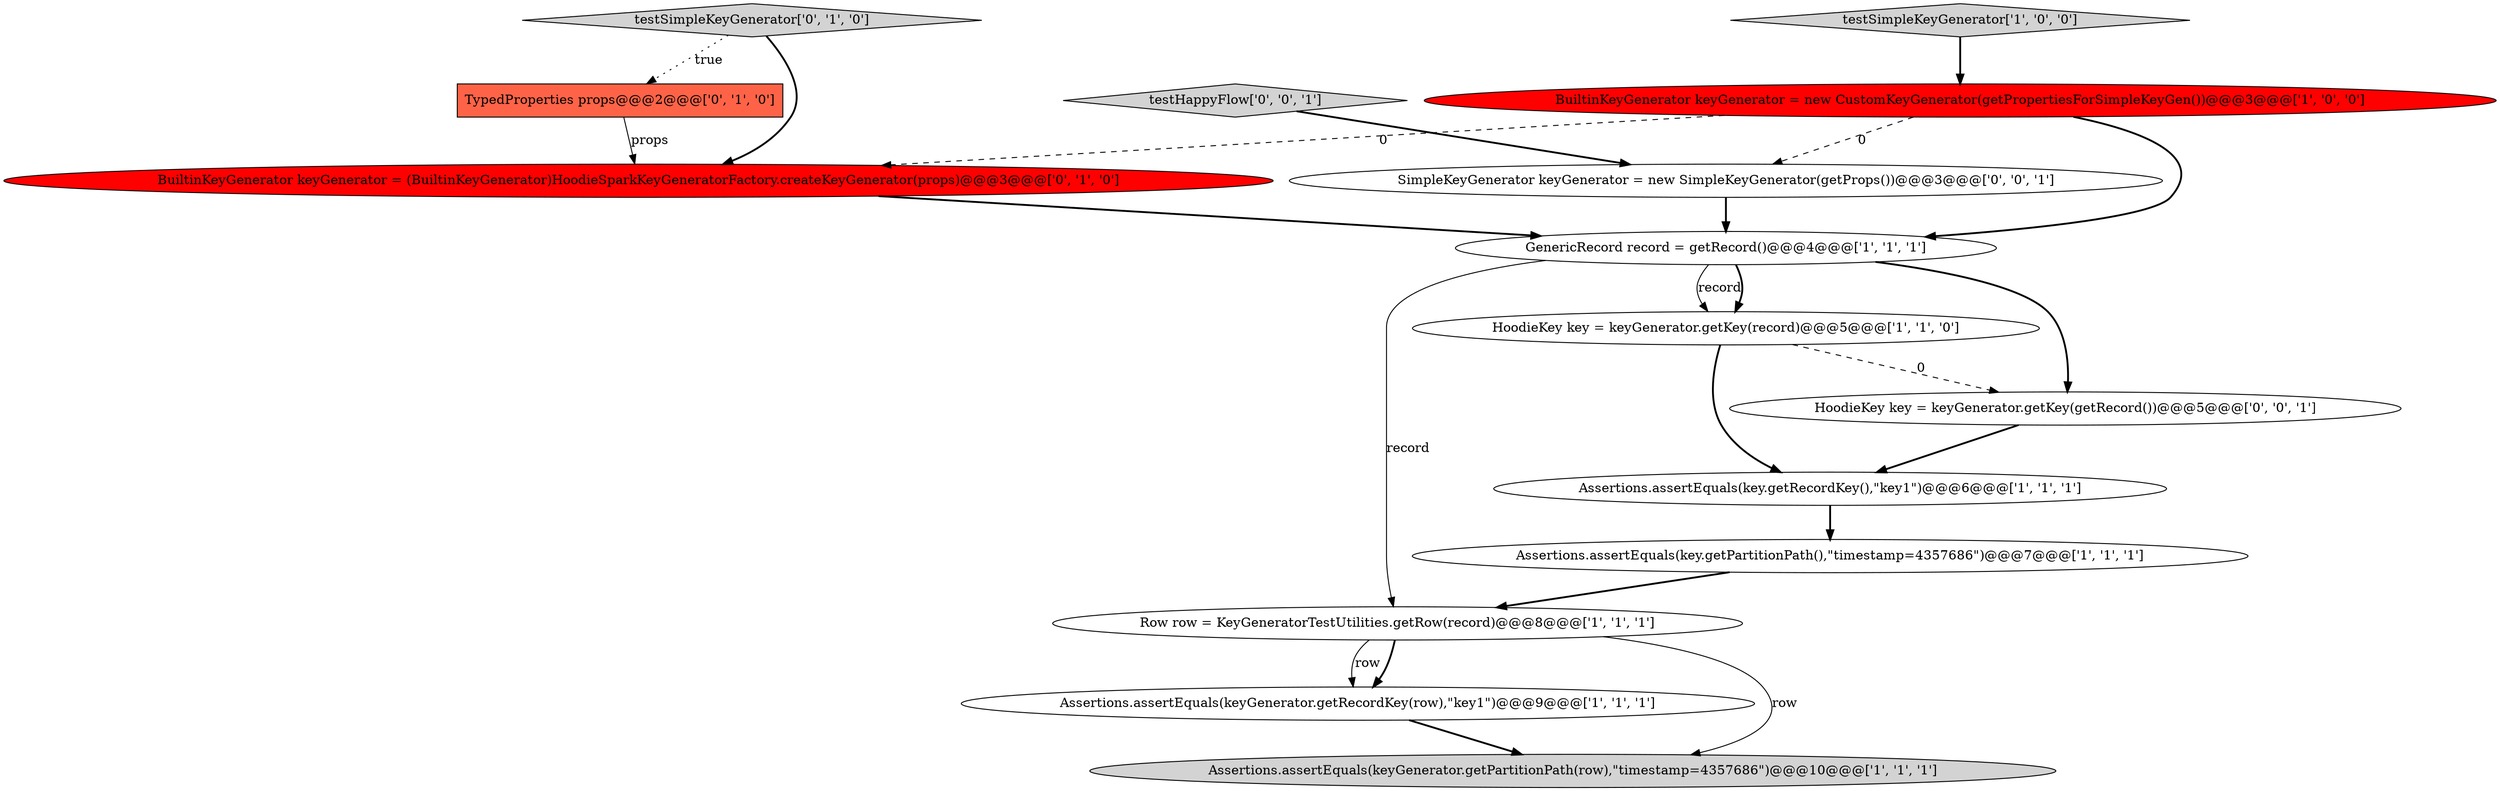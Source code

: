 digraph {
13 [style = filled, label = "testHappyFlow['0', '0', '1']", fillcolor = lightgray, shape = diamond image = "AAA0AAABBB3BBB"];
9 [style = filled, label = "TypedProperties props@@@2@@@['0', '1', '0']", fillcolor = tomato, shape = box image = "AAA1AAABBB2BBB"];
1 [style = filled, label = "Assertions.assertEquals(keyGenerator.getRecordKey(row),\"key1\")@@@9@@@['1', '1', '1']", fillcolor = white, shape = ellipse image = "AAA0AAABBB1BBB"];
3 [style = filled, label = "GenericRecord record = getRecord()@@@4@@@['1', '1', '1']", fillcolor = white, shape = ellipse image = "AAA0AAABBB1BBB"];
8 [style = filled, label = "Assertions.assertEquals(key.getPartitionPath(),\"timestamp=4357686\")@@@7@@@['1', '1', '1']", fillcolor = white, shape = ellipse image = "AAA0AAABBB1BBB"];
4 [style = filled, label = "testSimpleKeyGenerator['1', '0', '0']", fillcolor = lightgray, shape = diamond image = "AAA0AAABBB1BBB"];
10 [style = filled, label = "BuiltinKeyGenerator keyGenerator = (BuiltinKeyGenerator)HoodieSparkKeyGeneratorFactory.createKeyGenerator(props)@@@3@@@['0', '1', '0']", fillcolor = red, shape = ellipse image = "AAA1AAABBB2BBB"];
14 [style = filled, label = "HoodieKey key = keyGenerator.getKey(getRecord())@@@5@@@['0', '0', '1']", fillcolor = white, shape = ellipse image = "AAA0AAABBB3BBB"];
12 [style = filled, label = "SimpleKeyGenerator keyGenerator = new SimpleKeyGenerator(getProps())@@@3@@@['0', '0', '1']", fillcolor = white, shape = ellipse image = "AAA0AAABBB3BBB"];
11 [style = filled, label = "testSimpleKeyGenerator['0', '1', '0']", fillcolor = lightgray, shape = diamond image = "AAA0AAABBB2BBB"];
7 [style = filled, label = "Row row = KeyGeneratorTestUtilities.getRow(record)@@@8@@@['1', '1', '1']", fillcolor = white, shape = ellipse image = "AAA0AAABBB1BBB"];
0 [style = filled, label = "HoodieKey key = keyGenerator.getKey(record)@@@5@@@['1', '1', '0']", fillcolor = white, shape = ellipse image = "AAA0AAABBB1BBB"];
5 [style = filled, label = "Assertions.assertEquals(keyGenerator.getPartitionPath(row),\"timestamp=4357686\")@@@10@@@['1', '1', '1']", fillcolor = lightgray, shape = ellipse image = "AAA0AAABBB1BBB"];
6 [style = filled, label = "BuiltinKeyGenerator keyGenerator = new CustomKeyGenerator(getPropertiesForSimpleKeyGen())@@@3@@@['1', '0', '0']", fillcolor = red, shape = ellipse image = "AAA1AAABBB1BBB"];
2 [style = filled, label = "Assertions.assertEquals(key.getRecordKey(),\"key1\")@@@6@@@['1', '1', '1']", fillcolor = white, shape = ellipse image = "AAA0AAABBB1BBB"];
1->5 [style = bold, label=""];
6->3 [style = bold, label=""];
7->1 [style = bold, label=""];
4->6 [style = bold, label=""];
3->14 [style = bold, label=""];
0->2 [style = bold, label=""];
10->3 [style = bold, label=""];
11->9 [style = dotted, label="true"];
3->0 [style = solid, label="record"];
3->0 [style = bold, label=""];
8->7 [style = bold, label=""];
6->10 [style = dashed, label="0"];
7->1 [style = solid, label="row"];
6->12 [style = dashed, label="0"];
0->14 [style = dashed, label="0"];
13->12 [style = bold, label=""];
11->10 [style = bold, label=""];
3->7 [style = solid, label="record"];
7->5 [style = solid, label="row"];
14->2 [style = bold, label=""];
12->3 [style = bold, label=""];
2->8 [style = bold, label=""];
9->10 [style = solid, label="props"];
}
